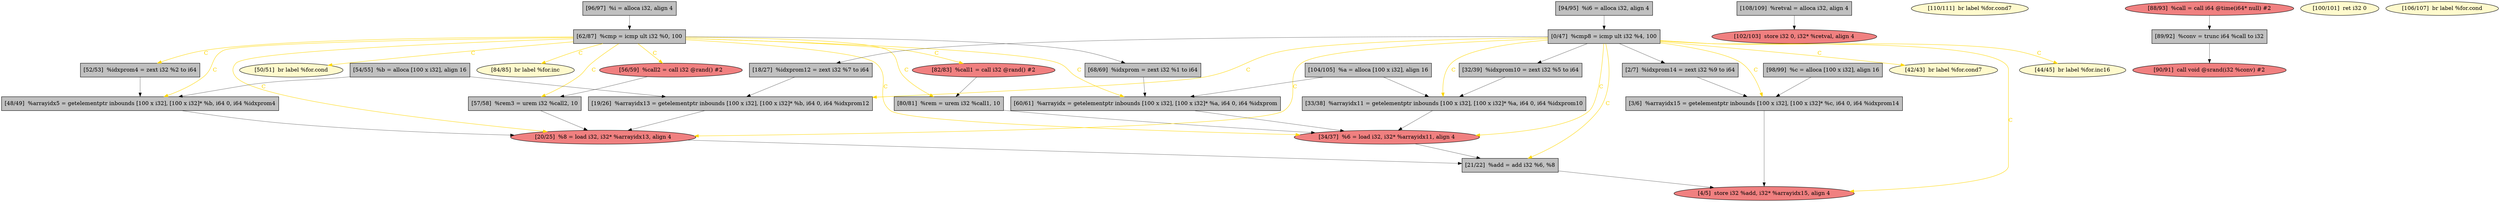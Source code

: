 
digraph G {


node148 [fillcolor=grey,label="[19/26]  %arrayidx13 = getelementptr inbounds [100 x i32], [100 x i32]* %b, i64 0, i64 %idxprom12",shape=rectangle,style=filled ]
node127 [fillcolor=grey,label="[96/97]  %i = alloca i32, align 4",shape=rectangle,style=filled ]
node125 [fillcolor=lightcoral,label="[20/25]  %8 = load i32, i32* %arrayidx13, align 4",shape=ellipse,style=filled ]
node129 [fillcolor=grey,label="[68/69]  %idxprom = zext i32 %1 to i64",shape=rectangle,style=filled ]
node130 [fillcolor=grey,label="[62/87]  %cmp = icmp ult i32 %0, 100",shape=rectangle,style=filled ]
node136 [fillcolor=grey,label="[52/53]  %idxprom4 = zext i32 %2 to i64",shape=rectangle,style=filled ]
node115 [fillcolor=grey,label="[3/6]  %arrayidx15 = getelementptr inbounds [100 x i32], [100 x i32]* %c, i64 0, i64 %idxprom14",shape=rectangle,style=filled ]
node124 [fillcolor=grey,label="[94/95]  %i6 = alloca i32, align 4",shape=rectangle,style=filled ]
node121 [fillcolor=lightcoral,label="[82/83]  %call1 = call i32 @rand() #2",shape=ellipse,style=filled ]
node112 [fillcolor=grey,label="[21/22]  %add = add i32 %6, %8",shape=rectangle,style=filled ]
node139 [fillcolor=lightcoral,label="[102/103]  store i32 0, i32* %retval, align 4",shape=ellipse,style=filled ]
node141 [fillcolor=lemonchiffon,label="[110/111]  br label %for.cond7",shape=ellipse,style=filled ]
node119 [fillcolor=grey,label="[80/81]  %rem = urem i32 %call1, 10",shape=rectangle,style=filled ]
node146 [fillcolor=grey,label="[18/27]  %idxprom12 = zext i32 %7 to i64",shape=rectangle,style=filled ]
node118 [fillcolor=grey,label="[89/92]  %conv = trunc i64 %call to i32",shape=rectangle,style=filled ]
node123 [fillcolor=grey,label="[98/99]  %c = alloca [100 x i32], align 16",shape=rectangle,style=filled ]
node138 [fillcolor=grey,label="[0/47]  %cmp8 = icmp ult i32 %4, 100",shape=rectangle,style=filled ]
node126 [fillcolor=grey,label="[48/49]  %arrayidx5 = getelementptr inbounds [100 x i32], [100 x i32]* %b, i64 0, i64 %idxprom4",shape=rectangle,style=filled ]
node113 [fillcolor=lemonchiffon,label="[100/101]  ret i32 0",shape=ellipse,style=filled ]
node120 [fillcolor=lightcoral,label="[90/91]  call void @srand(i32 %conv) #2",shape=ellipse,style=filled ]
node117 [fillcolor=grey,label="[104/105]  %a = alloca [100 x i32], align 16",shape=rectangle,style=filled ]
node143 [fillcolor=grey,label="[33/38]  %arrayidx11 = getelementptr inbounds [100 x i32], [100 x i32]* %a, i64 0, i64 %idxprom10",shape=rectangle,style=filled ]
node114 [fillcolor=grey,label="[108/109]  %retval = alloca i32, align 4",shape=rectangle,style=filled ]
node116 [fillcolor=lemonchiffon,label="[106/107]  br label %for.cond",shape=ellipse,style=filled ]
node133 [fillcolor=grey,label="[57/58]  %rem3 = urem i32 %call2, 10",shape=rectangle,style=filled ]
node128 [fillcolor=lightcoral,label="[88/93]  %call = call i64 @time(i64* null) #2",shape=ellipse,style=filled ]
node131 [fillcolor=grey,label="[60/61]  %arrayidx = getelementptr inbounds [100 x i32], [100 x i32]* %a, i64 0, i64 %idxprom",shape=rectangle,style=filled ]
node132 [fillcolor=lightcoral,label="[56/59]  %call2 = call i32 @rand() #2",shape=ellipse,style=filled ]
node122 [fillcolor=lightcoral,label="[4/5]  store i32 %add, i32* %arrayidx15, align 4",shape=ellipse,style=filled ]
node134 [fillcolor=lightcoral,label="[34/37]  %6 = load i32, i32* %arrayidx11, align 4",shape=ellipse,style=filled ]
node135 [fillcolor=grey,label="[54/55]  %b = alloca [100 x i32], align 16",shape=rectangle,style=filled ]
node137 [fillcolor=lemonchiffon,label="[50/51]  br label %for.cond",shape=ellipse,style=filled ]
node142 [fillcolor=grey,label="[32/39]  %idxprom10 = zext i32 %5 to i64",shape=rectangle,style=filled ]
node140 [fillcolor=lemonchiffon,label="[42/43]  br label %for.cond7",shape=ellipse,style=filled ]
node144 [fillcolor=grey,label="[2/7]  %idxprom14 = zext i32 %9 to i64",shape=rectangle,style=filled ]
node145 [fillcolor=lemonchiffon,label="[84/85]  br label %for.inc",shape=ellipse,style=filled ]
node147 [fillcolor=lemonchiffon,label="[44/45]  br label %for.inc16",shape=ellipse,style=filled ]

node134->node112 [style=solid,color=black,label="",penwidth=0.5,fontcolor=black ]
node133->node125 [style=solid,color=black,label="",penwidth=0.5,fontcolor=black ]
node130->node131 [style=solid,color=gold,label="C",penwidth=1.0,fontcolor=gold ]
node136->node126 [style=solid,color=black,label="",penwidth=0.5,fontcolor=black ]
node130->node134 [style=solid,color=gold,label="C",penwidth=1.0,fontcolor=gold ]
node112->node122 [style=solid,color=black,label="",penwidth=0.5,fontcolor=black ]
node125->node112 [style=solid,color=black,label="",penwidth=0.5,fontcolor=black ]
node138->node146 [style=solid,color=black,label="",penwidth=0.5,fontcolor=black ]
node138->node142 [style=solid,color=black,label="",penwidth=0.5,fontcolor=black ]
node130->node136 [style=solid,color=gold,label="C",penwidth=1.0,fontcolor=gold ]
node117->node143 [style=solid,color=black,label="",penwidth=0.5,fontcolor=black ]
node126->node125 [style=solid,color=black,label="",penwidth=0.5,fontcolor=black ]
node130->node126 [style=solid,color=gold,label="C",penwidth=1.0,fontcolor=gold ]
node119->node134 [style=solid,color=black,label="",penwidth=0.5,fontcolor=black ]
node130->node121 [style=solid,color=gold,label="C",penwidth=1.0,fontcolor=gold ]
node115->node122 [style=solid,color=black,label="",penwidth=0.5,fontcolor=black ]
node121->node119 [style=solid,color=black,label="",penwidth=0.5,fontcolor=black ]
node118->node120 [style=solid,color=black,label="",penwidth=0.5,fontcolor=black ]
node129->node131 [style=solid,color=black,label="",penwidth=0.5,fontcolor=black ]
node128->node118 [style=solid,color=black,label="",penwidth=0.5,fontcolor=black ]
node130->node125 [style=solid,color=gold,label="C",penwidth=1.0,fontcolor=gold ]
node130->node129 [style=solid,color=black,label="",penwidth=0.5,fontcolor=black ]
node127->node130 [style=solid,color=black,label="",penwidth=0.5,fontcolor=black ]
node130->node133 [style=solid,color=gold,label="C",penwidth=1.0,fontcolor=gold ]
node138->node147 [style=solid,color=gold,label="C",penwidth=1.0,fontcolor=gold ]
node138->node148 [style=solid,color=gold,label="C",penwidth=1.0,fontcolor=gold ]
node138->node134 [style=solid,color=gold,label="C",penwidth=1.0,fontcolor=gold ]
node138->node115 [style=solid,color=gold,label="C",penwidth=1.0,fontcolor=gold ]
node138->node144 [style=solid,color=black,label="",penwidth=0.5,fontcolor=black ]
node135->node148 [style=solid,color=black,label="",penwidth=0.5,fontcolor=black ]
node146->node148 [style=solid,color=black,label="",penwidth=0.5,fontcolor=black ]
node138->node122 [style=solid,color=gold,label="C",penwidth=1.0,fontcolor=gold ]
node138->node143 [style=solid,color=gold,label="C",penwidth=1.0,fontcolor=gold ]
node138->node112 [style=solid,color=gold,label="C",penwidth=1.0,fontcolor=gold ]
node135->node126 [style=solid,color=black,label="",penwidth=0.5,fontcolor=black ]
node142->node143 [style=solid,color=black,label="",penwidth=0.5,fontcolor=black ]
node131->node134 [style=solid,color=black,label="",penwidth=0.5,fontcolor=black ]
node130->node137 [style=solid,color=gold,label="C",penwidth=1.0,fontcolor=gold ]
node124->node138 [style=solid,color=black,label="",penwidth=0.5,fontcolor=black ]
node130->node119 [style=solid,color=gold,label="C",penwidth=1.0,fontcolor=gold ]
node138->node140 [style=solid,color=gold,label="C",penwidth=1.0,fontcolor=gold ]
node123->node115 [style=solid,color=black,label="",penwidth=0.5,fontcolor=black ]
node144->node115 [style=solid,color=black,label="",penwidth=0.5,fontcolor=black ]
node143->node134 [style=solid,color=black,label="",penwidth=0.5,fontcolor=black ]
node130->node145 [style=solid,color=gold,label="C",penwidth=1.0,fontcolor=gold ]
node132->node133 [style=solid,color=black,label="",penwidth=0.5,fontcolor=black ]
node117->node131 [style=solid,color=black,label="",penwidth=0.5,fontcolor=black ]
node148->node125 [style=solid,color=black,label="",penwidth=0.5,fontcolor=black ]
node138->node125 [style=solid,color=gold,label="C",penwidth=1.0,fontcolor=gold ]
node130->node132 [style=solid,color=gold,label="C",penwidth=1.0,fontcolor=gold ]
node114->node139 [style=solid,color=black,label="",penwidth=0.5,fontcolor=black ]


}

